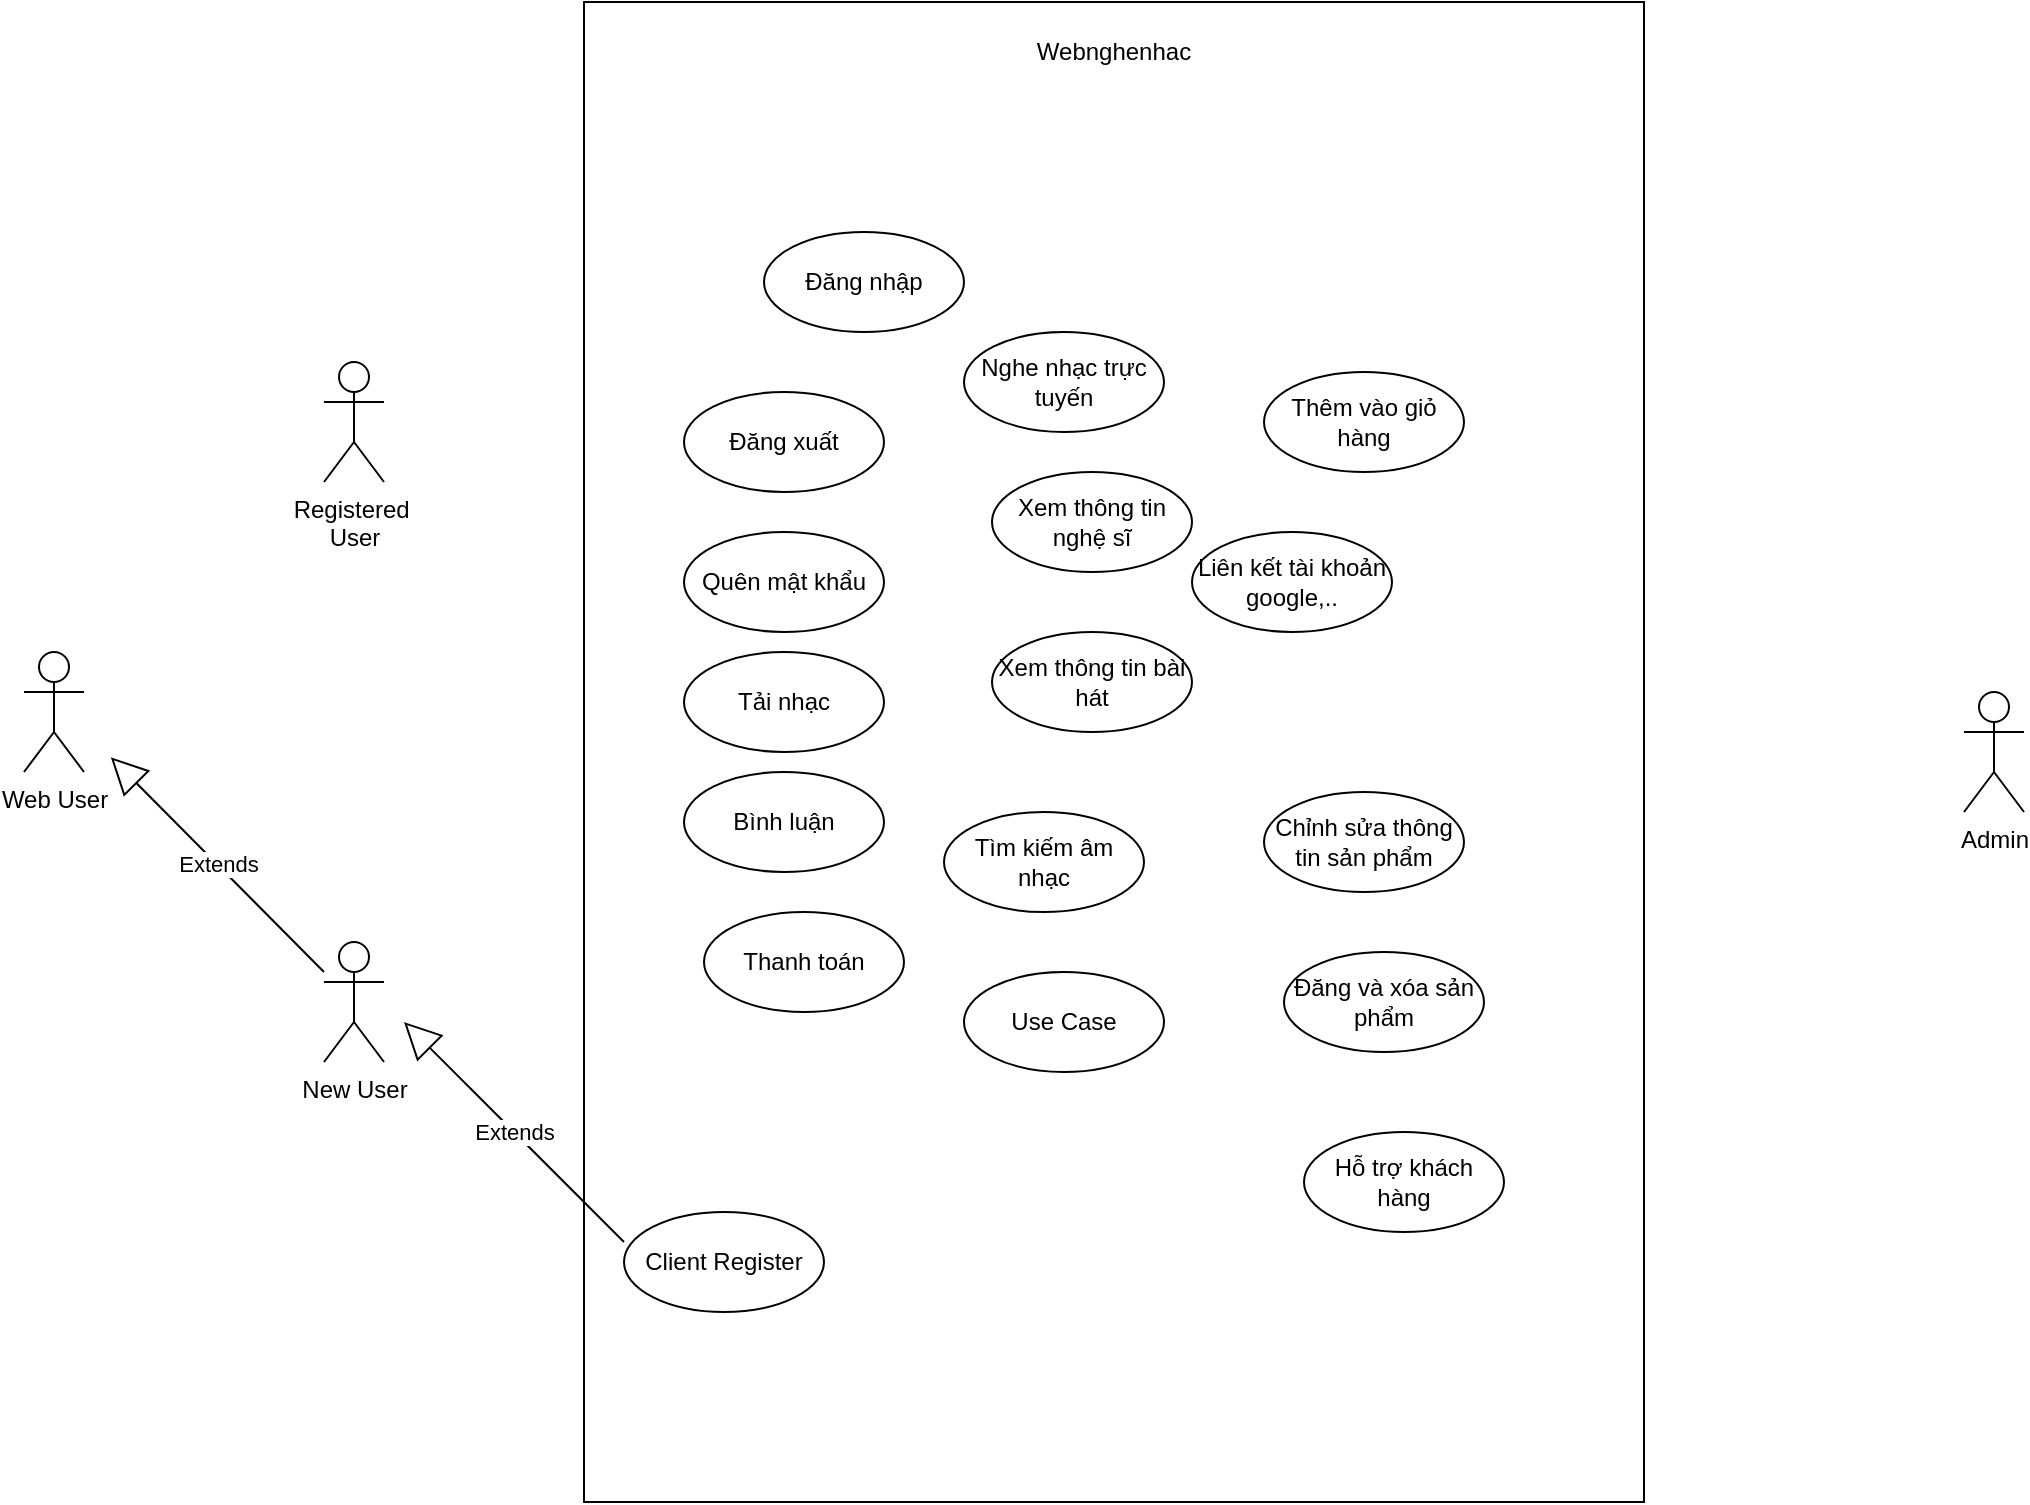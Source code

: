 <mxfile version="22.1.18" type="github">
  <diagram name="Trang-1" id="zD0Yp92a-7xttzoYHKWb">
    <mxGraphModel dx="1877" dy="565" grid="1" gridSize="10" guides="1" tooltips="1" connect="1" arrows="1" fold="1" page="1" pageScale="1" pageWidth="827" pageHeight="1169" math="0" shadow="0">
      <root>
        <mxCell id="0" />
        <mxCell id="1" parent="0" />
        <mxCell id="UPJY3cduDGVZuTllh0rK-2" value="Admin&lt;br&gt;" style="shape=umlActor;verticalLabelPosition=bottom;verticalAlign=top;html=1;" vertex="1" parent="1">
          <mxGeometry x="850" y="420" width="30" height="60" as="geometry" />
        </mxCell>
        <mxCell id="UPJY3cduDGVZuTllh0rK-9" value="Web User&lt;br&gt;" style="shape=umlActor;verticalLabelPosition=bottom;verticalAlign=top;html=1;" vertex="1" parent="1">
          <mxGeometry x="-120" y="400" width="30" height="60" as="geometry" />
        </mxCell>
        <mxCell id="UPJY3cduDGVZuTllh0rK-10" value="Webnghenhac" style="html=1;whiteSpace=wrap;spacingBottom=700;" vertex="1" parent="1">
          <mxGeometry x="160" y="75" width="530" height="750" as="geometry" />
        </mxCell>
        <mxCell id="UPJY3cduDGVZuTllh0rK-11" value="Chỉnh sửa thông tin sản phẩm" style="ellipse;whiteSpace=wrap;html=1;" vertex="1" parent="1">
          <mxGeometry x="500" y="470" width="100" height="50" as="geometry" />
        </mxCell>
        <mxCell id="UPJY3cduDGVZuTllh0rK-12" value="Client Register" style="ellipse;whiteSpace=wrap;html=1;" vertex="1" parent="1">
          <mxGeometry x="180" y="680" width="100" height="50" as="geometry" />
        </mxCell>
        <mxCell id="UPJY3cduDGVZuTllh0rK-13" value="Use Case" style="ellipse;whiteSpace=wrap;html=1;" vertex="1" parent="1">
          <mxGeometry x="350" y="560" width="100" height="50" as="geometry" />
        </mxCell>
        <mxCell id="UPJY3cduDGVZuTllh0rK-14" value="Liên kết tài khoản google,.." style="ellipse;whiteSpace=wrap;html=1;" vertex="1" parent="1">
          <mxGeometry x="464" y="340" width="100" height="50" as="geometry" />
        </mxCell>
        <mxCell id="UPJY3cduDGVZuTllh0rK-15" value="Xem thông tin bài hát" style="ellipse;whiteSpace=wrap;html=1;" vertex="1" parent="1">
          <mxGeometry x="364" y="390" width="100" height="50" as="geometry" />
        </mxCell>
        <mxCell id="UPJY3cduDGVZuTllh0rK-16" value="Xem thông tin nghệ sĩ" style="ellipse;whiteSpace=wrap;html=1;" vertex="1" parent="1">
          <mxGeometry x="364" y="310" width="100" height="50" as="geometry" />
        </mxCell>
        <mxCell id="UPJY3cduDGVZuTllh0rK-17" value="Nghe nhạc trực tuyến" style="ellipse;whiteSpace=wrap;html=1;" vertex="1" parent="1">
          <mxGeometry x="350" y="240" width="100" height="50" as="geometry" />
        </mxCell>
        <mxCell id="UPJY3cduDGVZuTllh0rK-18" value="Tìm kiếm âm nhạc" style="ellipse;whiteSpace=wrap;html=1;" vertex="1" parent="1">
          <mxGeometry x="340" y="480" width="100" height="50" as="geometry" />
        </mxCell>
        <mxCell id="UPJY3cduDGVZuTllh0rK-19" value="Thêm vào giỏ hàng" style="ellipse;whiteSpace=wrap;html=1;" vertex="1" parent="1">
          <mxGeometry x="500" y="260" width="100" height="50" as="geometry" />
        </mxCell>
        <mxCell id="UPJY3cduDGVZuTllh0rK-20" value="Thanh toán" style="ellipse;whiteSpace=wrap;html=1;" vertex="1" parent="1">
          <mxGeometry x="220" y="530" width="100" height="50" as="geometry" />
        </mxCell>
        <mxCell id="UPJY3cduDGVZuTllh0rK-21" value="Bình luận" style="ellipse;whiteSpace=wrap;html=1;" vertex="1" parent="1">
          <mxGeometry x="210" y="460" width="100" height="50" as="geometry" />
        </mxCell>
        <mxCell id="UPJY3cduDGVZuTllh0rK-22" value="Tải nhạc" style="ellipse;whiteSpace=wrap;html=1;" vertex="1" parent="1">
          <mxGeometry x="210" y="400" width="100" height="50" as="geometry" />
        </mxCell>
        <mxCell id="UPJY3cduDGVZuTllh0rK-23" value="Quên mật khẩu" style="ellipse;whiteSpace=wrap;html=1;" vertex="1" parent="1">
          <mxGeometry x="210" y="340" width="100" height="50" as="geometry" />
        </mxCell>
        <mxCell id="UPJY3cduDGVZuTllh0rK-24" value="Đăng xuất" style="ellipse;whiteSpace=wrap;html=1;" vertex="1" parent="1">
          <mxGeometry x="210" y="270" width="100" height="50" as="geometry" />
        </mxCell>
        <mxCell id="UPJY3cduDGVZuTllh0rK-25" value="Đăng nhập" style="ellipse;whiteSpace=wrap;html=1;" vertex="1" parent="1">
          <mxGeometry x="250" y="190" width="100" height="50" as="geometry" />
        </mxCell>
        <mxCell id="UPJY3cduDGVZuTllh0rK-27" value="Đăng và xóa sản phẩm" style="ellipse;whiteSpace=wrap;html=1;" vertex="1" parent="1">
          <mxGeometry x="510" y="550" width="100" height="50" as="geometry" />
        </mxCell>
        <mxCell id="UPJY3cduDGVZuTllh0rK-28" value="Hỗ trợ khách hàng" style="ellipse;whiteSpace=wrap;html=1;" vertex="1" parent="1">
          <mxGeometry x="520" y="640" width="100" height="50" as="geometry" />
        </mxCell>
        <mxCell id="UPJY3cduDGVZuTllh0rK-33" value="New User&lt;br&gt;&amp;nbsp;" style="shape=umlActor;verticalLabelPosition=bottom;verticalAlign=top;html=1;" vertex="1" parent="1">
          <mxGeometry x="30" y="545" width="30" height="60" as="geometry" />
        </mxCell>
        <mxCell id="UPJY3cduDGVZuTllh0rK-39" value="Registered&amp;nbsp;&lt;br&gt;User" style="shape=umlActor;verticalLabelPosition=bottom;verticalAlign=top;html=1;" vertex="1" parent="1">
          <mxGeometry x="30" y="255" width="30" height="60" as="geometry" />
        </mxCell>
        <mxCell id="UPJY3cduDGVZuTllh0rK-40" value="Extends" style="endArrow=block;endSize=16;endFill=0;html=1;rounded=0;entryX=0.78;entryY=0.877;entryDx=0;entryDy=0;entryPerimeter=0;" edge="1" parent="1">
          <mxGeometry width="160" relative="1" as="geometry">
            <mxPoint x="30" y="560" as="sourcePoint" />
            <mxPoint x="-76.6" y="452.62" as="targetPoint" />
          </mxGeometry>
        </mxCell>
        <mxCell id="UPJY3cduDGVZuTllh0rK-41" value="Extends" style="endArrow=block;endSize=16;endFill=0;html=1;rounded=0;entryX=0.78;entryY=0.877;entryDx=0;entryDy=0;entryPerimeter=0;" edge="1" parent="1">
          <mxGeometry width="160" relative="1" as="geometry">
            <mxPoint x="180" y="695" as="sourcePoint" />
            <mxPoint x="70.0" y="585.0" as="targetPoint" />
          </mxGeometry>
        </mxCell>
      </root>
    </mxGraphModel>
  </diagram>
</mxfile>
